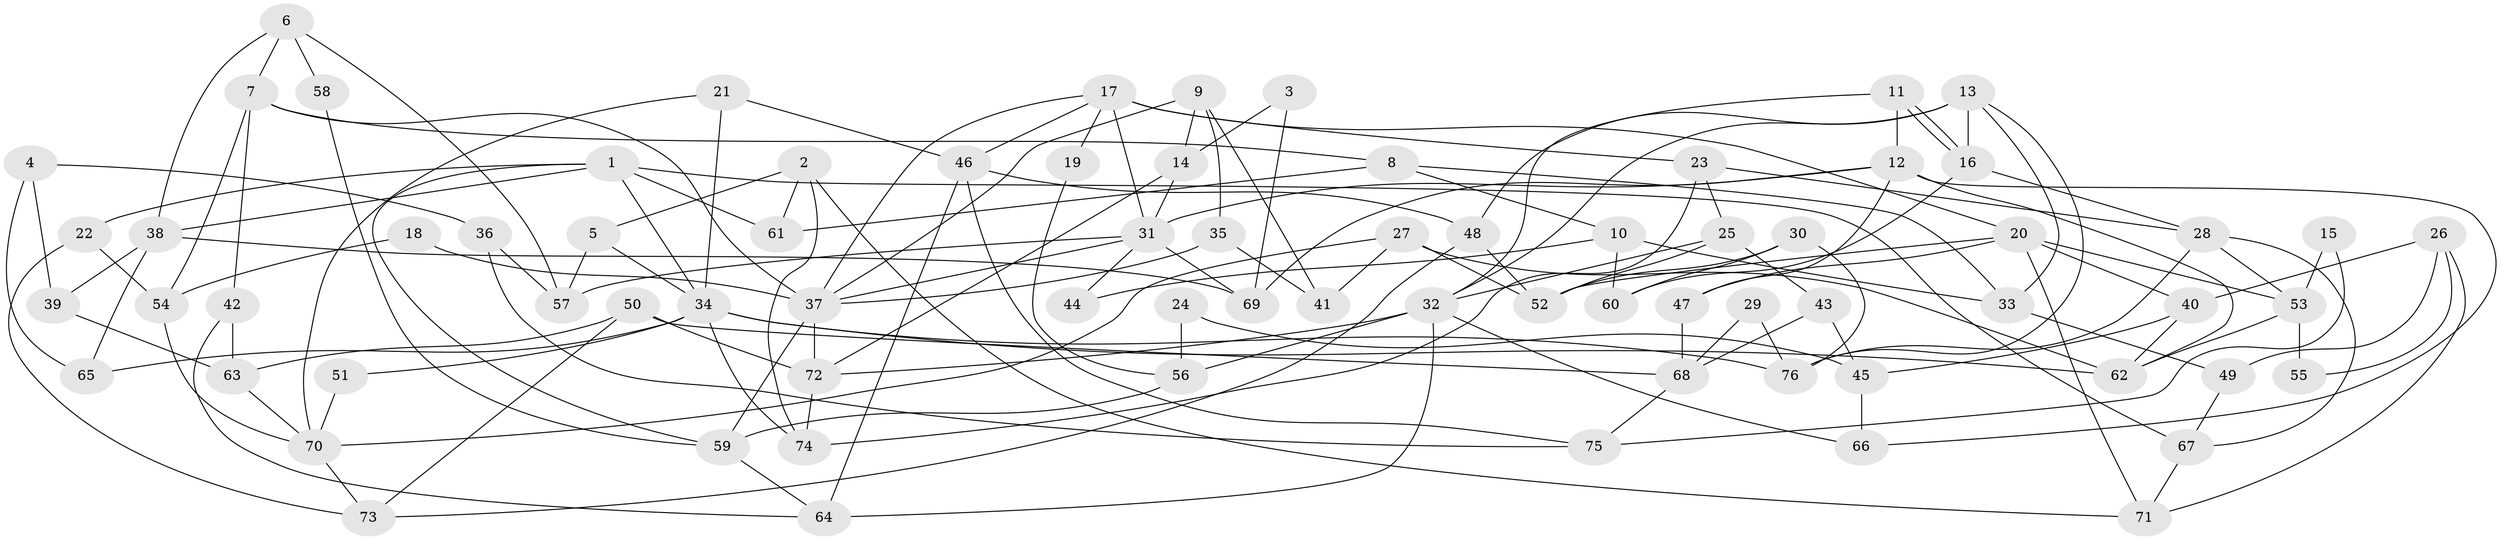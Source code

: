 // coarse degree distribution, {14: 0.043478260869565216, 8: 0.043478260869565216, 4: 0.13043478260869565, 5: 0.2608695652173913, 7: 0.13043478260869565, 6: 0.08695652173913043, 10: 0.043478260869565216, 2: 0.043478260869565216, 13: 0.043478260869565216, 3: 0.08695652173913043, 9: 0.043478260869565216, 11: 0.043478260869565216}
// Generated by graph-tools (version 1.1) at 2025/51/03/04/25 22:51:13]
// undirected, 76 vertices, 152 edges
graph export_dot {
  node [color=gray90,style=filled];
  1;
  2;
  3;
  4;
  5;
  6;
  7;
  8;
  9;
  10;
  11;
  12;
  13;
  14;
  15;
  16;
  17;
  18;
  19;
  20;
  21;
  22;
  23;
  24;
  25;
  26;
  27;
  28;
  29;
  30;
  31;
  32;
  33;
  34;
  35;
  36;
  37;
  38;
  39;
  40;
  41;
  42;
  43;
  44;
  45;
  46;
  47;
  48;
  49;
  50;
  51;
  52;
  53;
  54;
  55;
  56;
  57;
  58;
  59;
  60;
  61;
  62;
  63;
  64;
  65;
  66;
  67;
  68;
  69;
  70;
  71;
  72;
  73;
  74;
  75;
  76;
  1 -- 38;
  1 -- 61;
  1 -- 22;
  1 -- 34;
  1 -- 59;
  1 -- 67;
  2 -- 5;
  2 -- 71;
  2 -- 61;
  2 -- 74;
  3 -- 69;
  3 -- 14;
  4 -- 36;
  4 -- 65;
  4 -- 39;
  5 -- 57;
  5 -- 34;
  6 -- 38;
  6 -- 7;
  6 -- 57;
  6 -- 58;
  7 -- 42;
  7 -- 37;
  7 -- 8;
  7 -- 54;
  8 -- 10;
  8 -- 33;
  8 -- 61;
  9 -- 37;
  9 -- 41;
  9 -- 14;
  9 -- 35;
  10 -- 33;
  10 -- 60;
  10 -- 44;
  11 -- 32;
  11 -- 16;
  11 -- 16;
  11 -- 12;
  12 -- 62;
  12 -- 31;
  12 -- 47;
  12 -- 66;
  12 -- 69;
  13 -- 32;
  13 -- 76;
  13 -- 16;
  13 -- 33;
  13 -- 48;
  14 -- 31;
  14 -- 72;
  15 -- 53;
  15 -- 75;
  16 -- 28;
  16 -- 60;
  17 -- 23;
  17 -- 37;
  17 -- 19;
  17 -- 20;
  17 -- 31;
  17 -- 46;
  18 -- 54;
  18 -- 37;
  19 -- 56;
  20 -- 52;
  20 -- 40;
  20 -- 47;
  20 -- 53;
  20 -- 71;
  21 -- 34;
  21 -- 70;
  21 -- 46;
  22 -- 54;
  22 -- 73;
  23 -- 74;
  23 -- 25;
  23 -- 28;
  24 -- 56;
  24 -- 45;
  25 -- 43;
  25 -- 32;
  25 -- 52;
  26 -- 49;
  26 -- 71;
  26 -- 40;
  26 -- 55;
  27 -- 62;
  27 -- 52;
  27 -- 41;
  27 -- 70;
  28 -- 53;
  28 -- 67;
  28 -- 76;
  29 -- 76;
  29 -- 68;
  30 -- 52;
  30 -- 76;
  30 -- 60;
  31 -- 37;
  31 -- 44;
  31 -- 57;
  31 -- 69;
  32 -- 64;
  32 -- 72;
  32 -- 56;
  32 -- 66;
  33 -- 49;
  34 -- 62;
  34 -- 51;
  34 -- 65;
  34 -- 74;
  34 -- 76;
  35 -- 37;
  35 -- 41;
  36 -- 57;
  36 -- 75;
  37 -- 72;
  37 -- 59;
  38 -- 69;
  38 -- 39;
  38 -- 65;
  39 -- 63;
  40 -- 45;
  40 -- 62;
  42 -- 63;
  42 -- 64;
  43 -- 68;
  43 -- 45;
  45 -- 66;
  46 -- 48;
  46 -- 64;
  46 -- 75;
  47 -- 68;
  48 -- 52;
  48 -- 73;
  49 -- 67;
  50 -- 73;
  50 -- 72;
  50 -- 63;
  50 -- 68;
  51 -- 70;
  53 -- 55;
  53 -- 62;
  54 -- 70;
  56 -- 59;
  58 -- 59;
  59 -- 64;
  63 -- 70;
  67 -- 71;
  68 -- 75;
  70 -- 73;
  72 -- 74;
}

